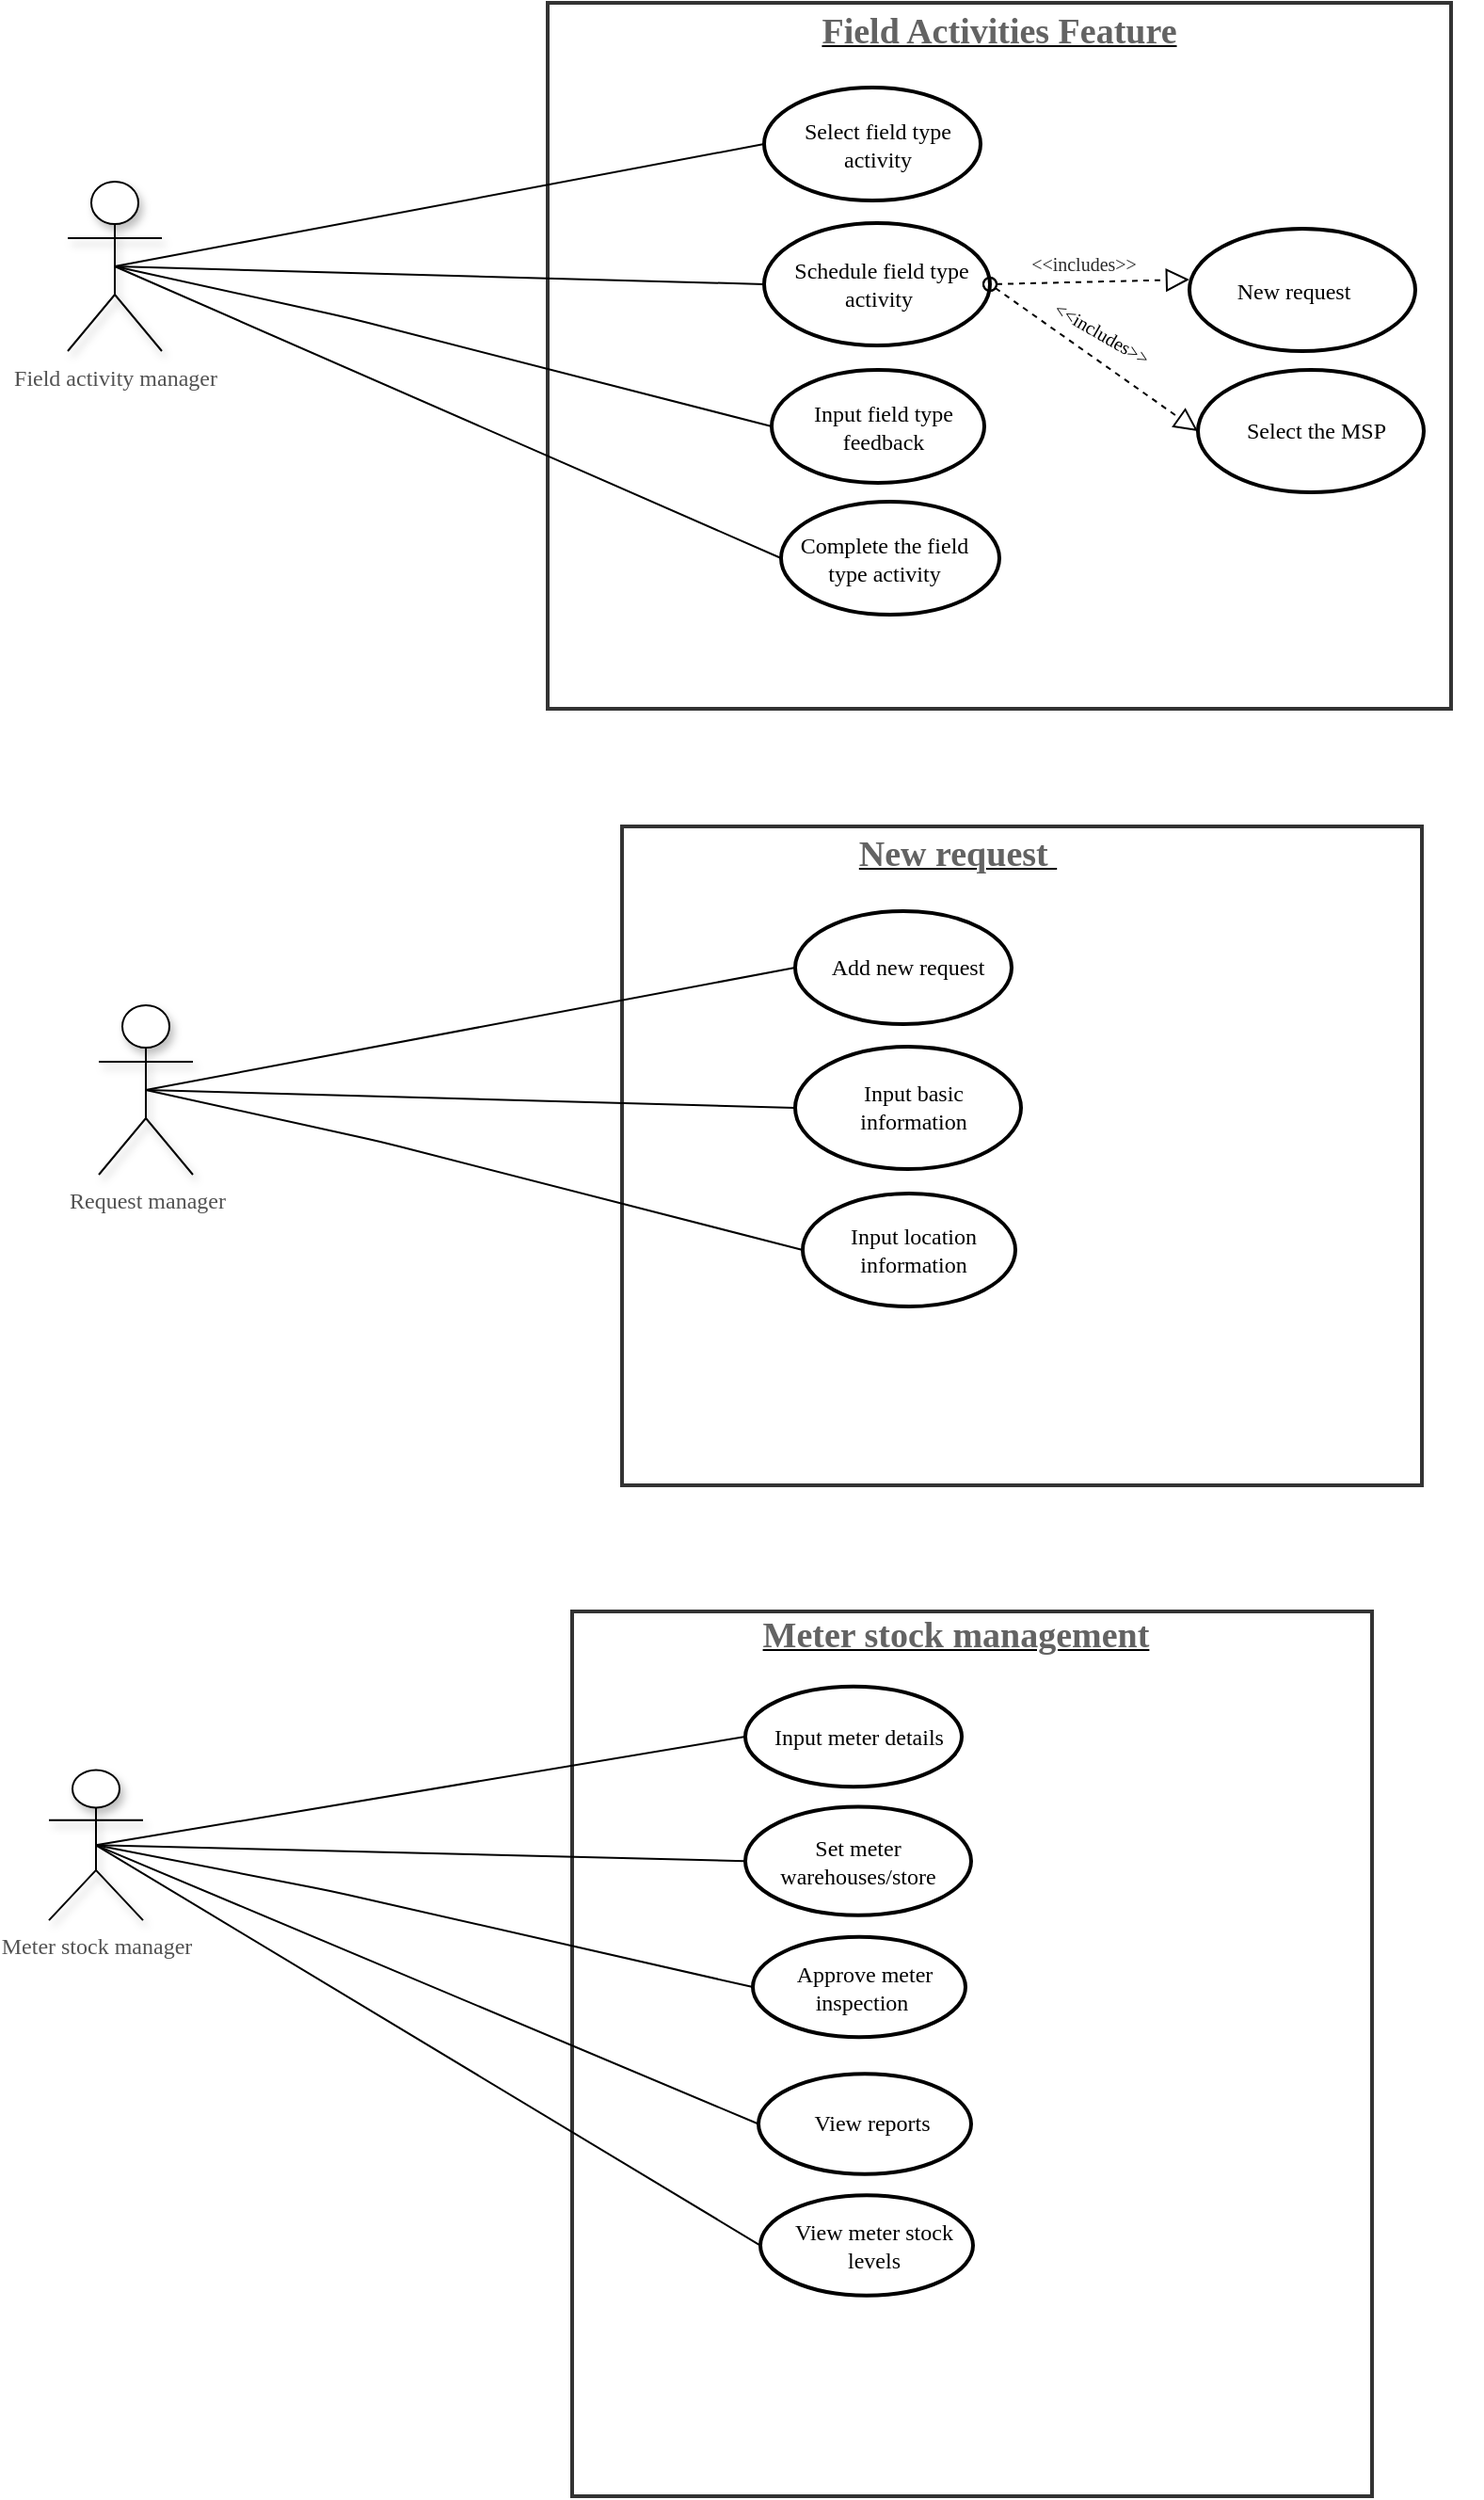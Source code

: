 <mxfile version="10.6.5" type="github"><diagram id="uWZFQZbajuvzhlAI_nlE" name="Page-1"><mxGraphModel dx="1074" dy="531" grid="1" gridSize="10" guides="0" tooltips="1" connect="1" arrows="1" fold="1" page="1" pageScale="1" pageWidth="850" pageHeight="1100" math="0" shadow="0"><root><mxCell id="0"/><mxCell id="1" parent="0"/><mxCell id="ISBkbt5IHBJmKQOXLt1o-81" value="" style="group" parent="1" vertex="1" connectable="0"><mxGeometry x="40" y="35.5" width="735" height="375" as="geometry"/></mxCell><mxCell id="ISBkbt5IHBJmKQOXLt1o-2" value="&lt;font face=&quot;Times New Roman&quot; color=&quot;#525252&quot;&gt;Field activity manager&lt;br&gt;&lt;/font&gt;&lt;br&gt;" style="shape=umlActor;verticalLabelPosition=bottom;labelBackgroundColor=#ffffff;verticalAlign=top;html=1;outlineConnect=0;fontFamily=Verdana;shadow=1;" parent="ISBkbt5IHBJmKQOXLt1o-81" vertex="1"><mxGeometry y="95" width="50" height="90" as="geometry"/></mxCell><mxCell id="ISBkbt5IHBJmKQOXLt1o-15" value="" style="rounded=0;whiteSpace=wrap;html=1;shadow=0;fontFamily=Verdana;strokeWidth=2;strokeColor=#333333;" parent="ISBkbt5IHBJmKQOXLt1o-81" vertex="1"><mxGeometry x="255" width="480" height="375" as="geometry"/></mxCell><mxCell id="ISBkbt5IHBJmKQOXLt1o-17" value="&lt;font color=&quot;#636363&quot; face=&quot;Times New Roman&quot; size=&quot;1&quot;&gt;&lt;b style=&quot;font-size: 19px&quot;&gt;Field Activities Feature&lt;/b&gt;&lt;/font&gt;" style="text;html=1;strokeColor=none;fillColor=none;align=center;verticalAlign=middle;whiteSpace=wrap;rounded=0;shadow=0;fontFamily=Verdana;fontStyle=4;strokeWidth=6;" parent="ISBkbt5IHBJmKQOXLt1o-81" vertex="1"><mxGeometry x="391" width="208" height="30" as="geometry"/></mxCell><mxCell id="ISBkbt5IHBJmKQOXLt1o-27" value="" style="group" parent="ISBkbt5IHBJmKQOXLt1o-81" vertex="1" connectable="0"><mxGeometry x="370" y="45" width="115" height="60" as="geometry"/></mxCell><mxCell id="ISBkbt5IHBJmKQOXLt1o-18" value="" style="strokeWidth=2;html=1;shape=mxgraph.flowchart.start_1;whiteSpace=wrap;shadow=0;fontFamily=Verdana;" parent="ISBkbt5IHBJmKQOXLt1o-27" vertex="1"><mxGeometry width="115.0" height="60" as="geometry"/></mxCell><mxCell id="ISBkbt5IHBJmKQOXLt1o-26" value="Select field type activity" style="text;html=1;strokeColor=none;fillColor=none;align=center;verticalAlign=middle;whiteSpace=wrap;rounded=0;shadow=0;fontFamily=Verdana;" parent="ISBkbt5IHBJmKQOXLt1o-27" vertex="1"><mxGeometry x="10.952" y="10" width="98.571" height="40" as="geometry"/></mxCell><mxCell id="ISBkbt5IHBJmKQOXLt1o-32" value="" style="endArrow=none;html=1;fontFamily=Verdana;exitX=0.5;exitY=0.5;exitDx=0;exitDy=0;exitPerimeter=0;entryX=0;entryY=0.5;entryDx=0;entryDy=0;entryPerimeter=0;" parent="ISBkbt5IHBJmKQOXLt1o-81" source="ISBkbt5IHBJmKQOXLt1o-2" target="ISBkbt5IHBJmKQOXLt1o-18" edge="1"><mxGeometry width="50" height="50" relative="1" as="geometry"><mxPoint x="-45" y="435" as="sourcePoint"/><mxPoint x="415" y="99" as="targetPoint"/></mxGeometry></mxCell><mxCell id="ISBkbt5IHBJmKQOXLt1o-33" value="" style="group" parent="ISBkbt5IHBJmKQOXLt1o-81" vertex="1" connectable="0"><mxGeometry x="370" y="117" width="120" height="65" as="geometry"/></mxCell><mxCell id="ISBkbt5IHBJmKQOXLt1o-34" value="" style="strokeWidth=2;html=1;shape=mxgraph.flowchart.start_1;whiteSpace=wrap;shadow=0;fontFamily=Verdana;" parent="ISBkbt5IHBJmKQOXLt1o-33" vertex="1"><mxGeometry width="120" height="65" as="geometry"/></mxCell><mxCell id="ISBkbt5IHBJmKQOXLt1o-35" value="Schedule field type activity&amp;nbsp;" style="text;html=1;strokeColor=none;fillColor=none;align=center;verticalAlign=middle;whiteSpace=wrap;rounded=0;shadow=0;fontFamily=Verdana;" parent="ISBkbt5IHBJmKQOXLt1o-33" vertex="1"><mxGeometry x="11.429" y="10.833" width="102.857" height="43.333" as="geometry"/></mxCell><mxCell id="ISBkbt5IHBJmKQOXLt1o-36" value="" style="group" parent="ISBkbt5IHBJmKQOXLt1o-81" vertex="1" connectable="0"><mxGeometry x="374" y="195" width="113" height="60" as="geometry"/></mxCell><mxCell id="ISBkbt5IHBJmKQOXLt1o-37" value="" style="strokeWidth=2;html=1;shape=mxgraph.flowchart.start_1;whiteSpace=wrap;shadow=0;fontFamily=Verdana;" parent="ISBkbt5IHBJmKQOXLt1o-36" vertex="1"><mxGeometry width="113" height="60" as="geometry"/></mxCell><mxCell id="ISBkbt5IHBJmKQOXLt1o-38" value="Input field type feedback" style="text;html=1;strokeColor=none;fillColor=none;align=center;verticalAlign=middle;whiteSpace=wrap;rounded=0;shadow=0;fontFamily=Verdana;" parent="ISBkbt5IHBJmKQOXLt1o-36" vertex="1"><mxGeometry x="10.762" y="10" width="96.857" height="40" as="geometry"/></mxCell><mxCell id="ISBkbt5IHBJmKQOXLt1o-39" value="" style="endArrow=none;html=1;fontFamily=Verdana;entryX=0;entryY=0.5;entryDx=0;entryDy=0;entryPerimeter=0;exitX=0.5;exitY=0.5;exitDx=0;exitDy=0;exitPerimeter=0;" parent="ISBkbt5IHBJmKQOXLt1o-81" source="ISBkbt5IHBJmKQOXLt1o-2" target="ISBkbt5IHBJmKQOXLt1o-34" edge="1"><mxGeometry width="50" height="50" relative="1" as="geometry"><mxPoint x="25" y="145" as="sourcePoint"/><mxPoint x="380" y="85" as="targetPoint"/></mxGeometry></mxCell><mxCell id="ISBkbt5IHBJmKQOXLt1o-40" value="" style="group" parent="ISBkbt5IHBJmKQOXLt1o-81" vertex="1" connectable="0"><mxGeometry x="379" y="265" width="116" height="60" as="geometry"/></mxCell><mxCell id="ISBkbt5IHBJmKQOXLt1o-41" value="" style="strokeWidth=2;html=1;shape=mxgraph.flowchart.start_1;whiteSpace=wrap;shadow=0;fontFamily=Verdana;" parent="ISBkbt5IHBJmKQOXLt1o-40" vertex="1"><mxGeometry width="116" height="60" as="geometry"/></mxCell><mxCell id="ISBkbt5IHBJmKQOXLt1o-42" value="Complete the field type activity" style="text;html=1;strokeColor=none;fillColor=none;align=center;verticalAlign=middle;whiteSpace=wrap;rounded=0;shadow=0;fontFamily=Verdana;" parent="ISBkbt5IHBJmKQOXLt1o-40" vertex="1"><mxGeometry y="10" width="110" height="40" as="geometry"/></mxCell><mxCell id="ISBkbt5IHBJmKQOXLt1o-45" value="" style="endArrow=none;html=1;fontFamily=Verdana;exitX=0.5;exitY=0.5;exitDx=0;exitDy=0;exitPerimeter=0;entryX=0;entryY=0.5;entryDx=0;entryDy=0;entryPerimeter=0;" parent="ISBkbt5IHBJmKQOXLt1o-81" source="ISBkbt5IHBJmKQOXLt1o-2" target="ISBkbt5IHBJmKQOXLt1o-37" edge="1"><mxGeometry width="50" height="50" relative="1" as="geometry"><mxPoint x="37" y="220" as="sourcePoint"/><mxPoint x="365" y="225" as="targetPoint"/><Array as="points"><mxPoint x="150" y="167.5"/></Array></mxGeometry></mxCell><mxCell id="ISBkbt5IHBJmKQOXLt1o-46" value="" style="endArrow=none;html=1;fontFamily=Verdana;entryX=0;entryY=0.5;entryDx=0;entryDy=0;exitX=0.5;exitY=0.5;exitDx=0;exitDy=0;exitPerimeter=0;" parent="ISBkbt5IHBJmKQOXLt1o-81" source="ISBkbt5IHBJmKQOXLt1o-2" target="ISBkbt5IHBJmKQOXLt1o-42" edge="1"><mxGeometry width="50" height="50" relative="1" as="geometry"><mxPoint x="35" y="150" as="sourcePoint"/><mxPoint x="392" y="240" as="targetPoint"/></mxGeometry></mxCell><mxCell id="ISBkbt5IHBJmKQOXLt1o-51" value="" style="group" parent="ISBkbt5IHBJmKQOXLt1o-81" vertex="1" connectable="0"><mxGeometry x="596" y="120" width="120" height="65" as="geometry"/></mxCell><mxCell id="ISBkbt5IHBJmKQOXLt1o-52" value="" style="strokeWidth=2;html=1;shape=mxgraph.flowchart.start_1;whiteSpace=wrap;shadow=0;fontFamily=Verdana;" parent="ISBkbt5IHBJmKQOXLt1o-51" vertex="1"><mxGeometry width="120" height="65" as="geometry"/></mxCell><mxCell id="ISBkbt5IHBJmKQOXLt1o-76" value="New request" style="text;html=1;strokeColor=none;fillColor=none;align=center;verticalAlign=middle;whiteSpace=wrap;rounded=0;shadow=0;fontFamily=Verdana;" parent="ISBkbt5IHBJmKQOXLt1o-51" vertex="1"><mxGeometry x="4.429" y="11.833" width="102.857" height="43.333" as="geometry"/></mxCell><mxCell id="ISBkbt5IHBJmKQOXLt1o-55" value="&lt;font style=&quot;font-size: 10px&quot; color=&quot;#292929&quot;&gt;&amp;lt;&amp;lt;includes&amp;gt;&amp;gt;&lt;/font&gt;" style="text;html=1;strokeColor=none;fillColor=none;align=center;verticalAlign=middle;whiteSpace=wrap;rounded=0;shadow=0;fontFamily=Verdana;" parent="ISBkbt5IHBJmKQOXLt1o-81" vertex="1"><mxGeometry x="520" y="128" width="40" height="20" as="geometry"/></mxCell><mxCell id="ISBkbt5IHBJmKQOXLt1o-59" value="" style="startArrow=oval;startFill=0;startSize=7;endArrow=block;endFill=0;endSize=10;dashed=1;html=1;fontFamily=Verdana;entryX=0;entryY=0.415;entryDx=0;entryDy=0;entryPerimeter=0;exitX=1;exitY=0.5;exitDx=0;exitDy=0;exitPerimeter=0;" parent="ISBkbt5IHBJmKQOXLt1o-81" source="ISBkbt5IHBJmKQOXLt1o-34" target="ISBkbt5IHBJmKQOXLt1o-52" edge="1"><mxGeometry width="100" relative="1" as="geometry"><mxPoint x="495" y="153" as="sourcePoint"/><mxPoint x="515" y="160" as="targetPoint"/></mxGeometry></mxCell><mxCell id="ISBkbt5IHBJmKQOXLt1o-62" value="" style="group" parent="ISBkbt5IHBJmKQOXLt1o-81" vertex="1" connectable="0"><mxGeometry x="600.5" y="195" width="120" height="65" as="geometry"/></mxCell><mxCell id="ISBkbt5IHBJmKQOXLt1o-63" value="" style="strokeWidth=2;html=1;shape=mxgraph.flowchart.start_1;whiteSpace=wrap;shadow=0;fontFamily=Verdana;" parent="ISBkbt5IHBJmKQOXLt1o-62" vertex="1"><mxGeometry width="120" height="65" as="geometry"/></mxCell><mxCell id="ISBkbt5IHBJmKQOXLt1o-64" value="Select the MSP" style="text;html=1;strokeColor=none;fillColor=none;align=center;verticalAlign=middle;whiteSpace=wrap;rounded=0;shadow=0;fontFamily=Verdana;" parent="ISBkbt5IHBJmKQOXLt1o-62" vertex="1"><mxGeometry x="11.429" y="10.833" width="102.857" height="43.333" as="geometry"/></mxCell><mxCell id="ISBkbt5IHBJmKQOXLt1o-65" value="" style="startArrow=oval;startFill=0;startSize=7;endArrow=block;endFill=0;endSize=10;dashed=1;html=1;fontFamily=Verdana;entryX=0;entryY=0.5;entryDx=0;entryDy=0;entryPerimeter=0;exitX=1;exitY=0.5;exitDx=0;exitDy=0;exitPerimeter=0;" parent="ISBkbt5IHBJmKQOXLt1o-81" source="ISBkbt5IHBJmKQOXLt1o-34" target="ISBkbt5IHBJmKQOXLt1o-63" edge="1"><mxGeometry width="100" relative="1" as="geometry"><mxPoint x="495" y="155" as="sourcePoint"/><mxPoint x="606" y="157" as="targetPoint"/></mxGeometry></mxCell><mxCell id="ISBkbt5IHBJmKQOXLt1o-66" value="&lt;font style=&quot;font-size: 10px&quot;&gt;&amp;lt;&amp;lt;includes&amp;gt;&amp;gt;&lt;/font&gt;" style="text;html=1;strokeColor=none;fillColor=none;align=center;verticalAlign=middle;whiteSpace=wrap;rounded=0;shadow=0;fontFamily=Verdana;rotation=30;" parent="ISBkbt5IHBJmKQOXLt1o-81" vertex="1"><mxGeometry x="530" y="165" width="40" height="20" as="geometry"/></mxCell><mxCell id="umLiomfQlWRjFOs6obqH-1" value="" style="group" vertex="1" connectable="0" parent="1"><mxGeometry x="56.5" y="473" width="735" height="375" as="geometry"/></mxCell><mxCell id="umLiomfQlWRjFOs6obqH-2" value="&lt;font color=&quot;#525252&quot; face=&quot;Times New Roman&quot;&gt;Request manager&lt;/font&gt;" style="shape=umlActor;verticalLabelPosition=bottom;labelBackgroundColor=#ffffff;verticalAlign=top;html=1;outlineConnect=0;fontFamily=Verdana;shadow=1;" vertex="1" parent="umLiomfQlWRjFOs6obqH-1"><mxGeometry y="95" width="50" height="90" as="geometry"/></mxCell><mxCell id="umLiomfQlWRjFOs6obqH-3" value="" style="rounded=0;whiteSpace=wrap;html=1;shadow=0;fontFamily=Verdana;strokeWidth=2;strokeColor=#333333;" vertex="1" parent="umLiomfQlWRjFOs6obqH-1"><mxGeometry x="278" width="425" height="350" as="geometry"/></mxCell><mxCell id="umLiomfQlWRjFOs6obqH-4" value="&lt;font color=&quot;#636363&quot; face=&quot;Times New Roman&quot; size=&quot;1&quot;&gt;&lt;b style=&quot;font-size: 19px&quot;&gt;New request&amp;nbsp;&lt;/b&gt;&lt;/font&gt;" style="text;html=1;strokeColor=none;fillColor=none;align=center;verticalAlign=middle;whiteSpace=wrap;rounded=0;shadow=0;fontFamily=Verdana;fontStyle=4;strokeWidth=6;" vertex="1" parent="umLiomfQlWRjFOs6obqH-1"><mxGeometry x="352.5" width="208" height="30" as="geometry"/></mxCell><mxCell id="umLiomfQlWRjFOs6obqH-5" value="" style="group" vertex="1" connectable="0" parent="umLiomfQlWRjFOs6obqH-1"><mxGeometry x="370" y="45" width="115" height="60" as="geometry"/></mxCell><mxCell id="umLiomfQlWRjFOs6obqH-6" value="" style="strokeWidth=2;html=1;shape=mxgraph.flowchart.start_1;whiteSpace=wrap;shadow=0;fontFamily=Verdana;" vertex="1" parent="umLiomfQlWRjFOs6obqH-5"><mxGeometry width="115.0" height="60" as="geometry"/></mxCell><mxCell id="umLiomfQlWRjFOs6obqH-7" value="Add new request" style="text;html=1;strokeColor=none;fillColor=none;align=center;verticalAlign=middle;whiteSpace=wrap;rounded=0;shadow=0;fontFamily=Verdana;" vertex="1" parent="umLiomfQlWRjFOs6obqH-5"><mxGeometry x="10.952" y="10" width="98.571" height="40" as="geometry"/></mxCell><mxCell id="umLiomfQlWRjFOs6obqH-8" value="" style="endArrow=none;html=1;fontFamily=Verdana;exitX=0.5;exitY=0.5;exitDx=0;exitDy=0;exitPerimeter=0;entryX=0;entryY=0.5;entryDx=0;entryDy=0;entryPerimeter=0;" edge="1" parent="umLiomfQlWRjFOs6obqH-1" source="umLiomfQlWRjFOs6obqH-2" target="umLiomfQlWRjFOs6obqH-6"><mxGeometry width="50" height="50" relative="1" as="geometry"><mxPoint x="-45" y="435" as="sourcePoint"/><mxPoint x="415" y="99" as="targetPoint"/></mxGeometry></mxCell><mxCell id="umLiomfQlWRjFOs6obqH-9" value="" style="group" vertex="1" connectable="0" parent="umLiomfQlWRjFOs6obqH-1"><mxGeometry x="370" y="117" width="120" height="65" as="geometry"/></mxCell><mxCell id="umLiomfQlWRjFOs6obqH-10" value="" style="strokeWidth=2;html=1;shape=mxgraph.flowchart.start_1;whiteSpace=wrap;shadow=0;fontFamily=Verdana;" vertex="1" parent="umLiomfQlWRjFOs6obqH-9"><mxGeometry width="120" height="65" as="geometry"/></mxCell><mxCell id="umLiomfQlWRjFOs6obqH-11" value="Input basic information" style="text;html=1;strokeColor=none;fillColor=none;align=center;verticalAlign=middle;whiteSpace=wrap;rounded=0;shadow=0;fontFamily=Verdana;" vertex="1" parent="umLiomfQlWRjFOs6obqH-9"><mxGeometry x="11.429" y="10.833" width="102.857" height="43.333" as="geometry"/></mxCell><mxCell id="umLiomfQlWRjFOs6obqH-12" value="" style="group" vertex="1" connectable="0" parent="umLiomfQlWRjFOs6obqH-1"><mxGeometry x="374" y="195" width="113" height="60" as="geometry"/></mxCell><mxCell id="umLiomfQlWRjFOs6obqH-13" value="" style="strokeWidth=2;html=1;shape=mxgraph.flowchart.start_1;whiteSpace=wrap;shadow=0;fontFamily=Verdana;" vertex="1" parent="umLiomfQlWRjFOs6obqH-12"><mxGeometry width="113" height="60" as="geometry"/></mxCell><mxCell id="umLiomfQlWRjFOs6obqH-14" value="Input location information" style="text;html=1;strokeColor=none;fillColor=none;align=center;verticalAlign=middle;whiteSpace=wrap;rounded=0;shadow=0;fontFamily=Verdana;" vertex="1" parent="umLiomfQlWRjFOs6obqH-12"><mxGeometry x="10.762" y="10" width="96.857" height="40" as="geometry"/></mxCell><mxCell id="umLiomfQlWRjFOs6obqH-15" value="" style="endArrow=none;html=1;fontFamily=Verdana;entryX=0;entryY=0.5;entryDx=0;entryDy=0;entryPerimeter=0;exitX=0.5;exitY=0.5;exitDx=0;exitDy=0;exitPerimeter=0;" edge="1" parent="umLiomfQlWRjFOs6obqH-1" source="umLiomfQlWRjFOs6obqH-2" target="umLiomfQlWRjFOs6obqH-10"><mxGeometry width="50" height="50" relative="1" as="geometry"><mxPoint x="25" y="145" as="sourcePoint"/><mxPoint x="380" y="85" as="targetPoint"/></mxGeometry></mxCell><mxCell id="umLiomfQlWRjFOs6obqH-19" value="" style="endArrow=none;html=1;fontFamily=Verdana;exitX=0.5;exitY=0.5;exitDx=0;exitDy=0;exitPerimeter=0;entryX=0;entryY=0.5;entryDx=0;entryDy=0;entryPerimeter=0;" edge="1" parent="umLiomfQlWRjFOs6obqH-1" source="umLiomfQlWRjFOs6obqH-2" target="umLiomfQlWRjFOs6obqH-13"><mxGeometry width="50" height="50" relative="1" as="geometry"><mxPoint x="37" y="220" as="sourcePoint"/><mxPoint x="365" y="225" as="targetPoint"/><Array as="points"><mxPoint x="150" y="167.5"/></Array></mxGeometry></mxCell><mxCell id="umLiomfQlWRjFOs6obqH-33" value="" style="group" vertex="1" connectable="0" parent="1"><mxGeometry x="30" y="890" width="735" height="470" as="geometry"/></mxCell><mxCell id="umLiomfQlWRjFOs6obqH-34" value="&lt;font color=&quot;#525252&quot; face=&quot;Times New Roman&quot;&gt;Meter stock manager&lt;/font&gt;" style="shape=umlActor;verticalLabelPosition=bottom;labelBackgroundColor=#ffffff;verticalAlign=top;html=1;outlineConnect=0;fontFamily=Verdana;shadow=1;" vertex="1" parent="umLiomfQlWRjFOs6obqH-33"><mxGeometry y="84.245" width="50" height="79.811" as="geometry"/></mxCell><mxCell id="umLiomfQlWRjFOs6obqH-35" value="" style="rounded=0;whiteSpace=wrap;html=1;shadow=0;fontFamily=Verdana;strokeWidth=2;strokeColor=#333333;" vertex="1" parent="umLiomfQlWRjFOs6obqH-33"><mxGeometry x="278" width="425" height="470" as="geometry"/></mxCell><mxCell id="umLiomfQlWRjFOs6obqH-36" value="&lt;font color=&quot;#636363&quot; face=&quot;Times New Roman&quot;&gt;&lt;span style=&quot;font-size: 19px&quot;&gt;&lt;b&gt;Meter stock management&lt;/b&gt;&lt;/span&gt;&lt;/font&gt;" style="text;html=1;strokeColor=none;fillColor=none;align=center;verticalAlign=middle;whiteSpace=wrap;rounded=0;shadow=0;fontFamily=Verdana;fontStyle=4;strokeWidth=6;" vertex="1" parent="umLiomfQlWRjFOs6obqH-33"><mxGeometry x="353" width="258" height="26.604" as="geometry"/></mxCell><mxCell id="umLiomfQlWRjFOs6obqH-37" value="" style="group" vertex="1" connectable="0" parent="umLiomfQlWRjFOs6obqH-33"><mxGeometry x="370" y="39.906" width="115" height="53.208" as="geometry"/></mxCell><mxCell id="umLiomfQlWRjFOs6obqH-38" value="" style="strokeWidth=2;html=1;shape=mxgraph.flowchart.start_1;whiteSpace=wrap;shadow=0;fontFamily=Verdana;" vertex="1" parent="umLiomfQlWRjFOs6obqH-37"><mxGeometry width="115.0" height="53.208" as="geometry"/></mxCell><mxCell id="umLiomfQlWRjFOs6obqH-39" value="Input meter details" style="text;html=1;strokeColor=none;fillColor=none;align=center;verticalAlign=middle;whiteSpace=wrap;rounded=0;shadow=0;fontFamily=Verdana;" vertex="1" parent="umLiomfQlWRjFOs6obqH-37"><mxGeometry x="10.952" y="8.868" width="98.571" height="35.472" as="geometry"/></mxCell><mxCell id="umLiomfQlWRjFOs6obqH-40" value="" style="endArrow=none;html=1;fontFamily=Verdana;exitX=0.5;exitY=0.5;exitDx=0;exitDy=0;exitPerimeter=0;entryX=0;entryY=0.5;entryDx=0;entryDy=0;entryPerimeter=0;" edge="1" parent="umLiomfQlWRjFOs6obqH-33" source="umLiomfQlWRjFOs6obqH-34" target="umLiomfQlWRjFOs6obqH-38"><mxGeometry width="50" height="50" relative="1" as="geometry"><mxPoint x="-45" y="385.755" as="sourcePoint"/><mxPoint x="415" y="87.792" as="targetPoint"/></mxGeometry></mxCell><mxCell id="umLiomfQlWRjFOs6obqH-41" value="" style="group" vertex="1" connectable="0" parent="umLiomfQlWRjFOs6obqH-33"><mxGeometry x="370" y="103.755" width="120" height="57.642" as="geometry"/></mxCell><mxCell id="umLiomfQlWRjFOs6obqH-42" value="Set meter warehouses/store" style="strokeWidth=2;html=1;shape=mxgraph.flowchart.start_1;whiteSpace=wrap;shadow=0;fontFamily=Verdana;" vertex="1" parent="umLiomfQlWRjFOs6obqH-41"><mxGeometry width="120" height="57.642" as="geometry"/></mxCell><mxCell id="umLiomfQlWRjFOs6obqH-44" value="" style="group" vertex="1" connectable="0" parent="umLiomfQlWRjFOs6obqH-33"><mxGeometry x="374" y="172.925" width="113" height="53.208" as="geometry"/></mxCell><mxCell id="umLiomfQlWRjFOs6obqH-45" value="" style="strokeWidth=2;html=1;shape=mxgraph.flowchart.start_1;whiteSpace=wrap;shadow=0;fontFamily=Verdana;" vertex="1" parent="umLiomfQlWRjFOs6obqH-44"><mxGeometry width="113" height="53.208" as="geometry"/></mxCell><mxCell id="umLiomfQlWRjFOs6obqH-46" value="Approve meter inspection&amp;nbsp;" style="text;html=1;strokeColor=none;fillColor=none;align=center;verticalAlign=middle;whiteSpace=wrap;rounded=0;shadow=0;fontFamily=Verdana;" vertex="1" parent="umLiomfQlWRjFOs6obqH-44"><mxGeometry x="10.762" y="8.868" width="96.857" height="35.472" as="geometry"/></mxCell><mxCell id="umLiomfQlWRjFOs6obqH-47" value="" style="endArrow=none;html=1;fontFamily=Verdana;entryX=0;entryY=0.5;entryDx=0;entryDy=0;entryPerimeter=0;exitX=0.5;exitY=0.5;exitDx=0;exitDy=0;exitPerimeter=0;" edge="1" parent="umLiomfQlWRjFOs6obqH-33" source="umLiomfQlWRjFOs6obqH-34" target="umLiomfQlWRjFOs6obqH-42"><mxGeometry width="50" height="50" relative="1" as="geometry"><mxPoint x="25" y="128.585" as="sourcePoint"/><mxPoint x="380" y="75.377" as="targetPoint"/></mxGeometry></mxCell><mxCell id="umLiomfQlWRjFOs6obqH-48" value="" style="endArrow=none;html=1;fontFamily=Verdana;exitX=0.5;exitY=0.5;exitDx=0;exitDy=0;exitPerimeter=0;entryX=0;entryY=0.5;entryDx=0;entryDy=0;entryPerimeter=0;" edge="1" parent="umLiomfQlWRjFOs6obqH-33" source="umLiomfQlWRjFOs6obqH-34" target="umLiomfQlWRjFOs6obqH-45"><mxGeometry width="50" height="50" relative="1" as="geometry"><mxPoint x="37" y="195.094" as="sourcePoint"/><mxPoint x="365" y="199.528" as="targetPoint"/><Array as="points"><mxPoint x="150" y="148.538"/></Array></mxGeometry></mxCell><mxCell id="umLiomfQlWRjFOs6obqH-51" value="" style="group" vertex="1" connectable="0" parent="umLiomfQlWRjFOs6obqH-33"><mxGeometry x="377" y="245.66" width="113" height="53.208" as="geometry"/></mxCell><mxCell id="umLiomfQlWRjFOs6obqH-52" value="" style="strokeWidth=2;html=1;shape=mxgraph.flowchart.start_1;whiteSpace=wrap;shadow=0;fontFamily=Verdana;" vertex="1" parent="umLiomfQlWRjFOs6obqH-51"><mxGeometry width="113" height="53.208" as="geometry"/></mxCell><mxCell id="umLiomfQlWRjFOs6obqH-53" value="View reports" style="text;html=1;strokeColor=none;fillColor=none;align=center;verticalAlign=middle;whiteSpace=wrap;rounded=0;shadow=0;fontFamily=Verdana;" vertex="1" parent="umLiomfQlWRjFOs6obqH-51"><mxGeometry x="11.762" y="8.868" width="96.857" height="35.472" as="geometry"/></mxCell><mxCell id="umLiomfQlWRjFOs6obqH-57" value="" style="endArrow=none;html=1;fontFamily=Verdana;exitX=0.5;exitY=0.5;exitDx=0;exitDy=0;exitPerimeter=0;entryX=0;entryY=0.5;entryDx=0;entryDy=0;entryPerimeter=0;" edge="1" parent="umLiomfQlWRjFOs6obqH-33" source="umLiomfQlWRjFOs6obqH-34" target="umLiomfQlWRjFOs6obqH-52"><mxGeometry width="50" height="50" relative="1" as="geometry"><mxPoint x="45" y="141.887" as="sourcePoint"/><mxPoint x="394" y="217.264" as="targetPoint"/><Array as="points"/></mxGeometry></mxCell><mxCell id="umLiomfQlWRjFOs6obqH-58" value="" style="group" vertex="1" connectable="0" parent="umLiomfQlWRjFOs6obqH-33"><mxGeometry x="378" y="310.16" width="113" height="53.208" as="geometry"/></mxCell><mxCell id="umLiomfQlWRjFOs6obqH-59" value="" style="strokeWidth=2;html=1;shape=mxgraph.flowchart.start_1;whiteSpace=wrap;shadow=0;fontFamily=Verdana;" vertex="1" parent="umLiomfQlWRjFOs6obqH-58"><mxGeometry width="113" height="53.208" as="geometry"/></mxCell><mxCell id="umLiomfQlWRjFOs6obqH-60" value="View meter stock levels" style="text;html=1;strokeColor=none;fillColor=none;align=center;verticalAlign=middle;whiteSpace=wrap;rounded=0;shadow=0;fontFamily=Verdana;" vertex="1" parent="umLiomfQlWRjFOs6obqH-58"><mxGeometry x="11.762" y="8.868" width="96.857" height="35.472" as="geometry"/></mxCell><mxCell id="umLiomfQlWRjFOs6obqH-62" value="" style="endArrow=none;html=1;fontFamily=Verdana;exitX=0.5;exitY=0.5;exitDx=0;exitDy=0;exitPerimeter=0;entryX=0;entryY=0.5;entryDx=0;entryDy=0;entryPerimeter=0;" edge="1" parent="umLiomfQlWRjFOs6obqH-33" source="umLiomfQlWRjFOs6obqH-34" target="umLiomfQlWRjFOs6obqH-59"><mxGeometry width="50" height="50" relative="1" as="geometry"><mxPoint x="35" y="134" as="sourcePoint"/><mxPoint x="387" y="282" as="targetPoint"/><Array as="points"/></mxGeometry></mxCell></root></mxGraphModel></diagram></mxfile>